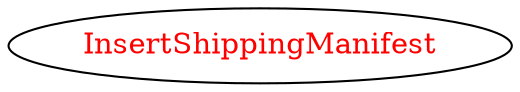 digraph dependencyGraph {
 concentrate=true;
 ranksep="2.0";
 rankdir="LR"; 
 splines="ortho";
"InsertShippingManifest" [fontcolor="red"];
}